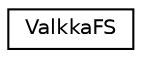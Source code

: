 digraph "Graphical Class Hierarchy"
{
  edge [fontname="Helvetica",fontsize="10",labelfontname="Helvetica",labelfontsize="10"];
  node [fontname="Helvetica",fontsize="10",shape=record];
  rankdir="LR";
  Node0 [label="ValkkaFS",height=0.2,width=0.4,color="black", fillcolor="white", style="filled",URL="$classValkkaFS.html",tooltip="Book-keeping for ValkkaFS. "];
}
